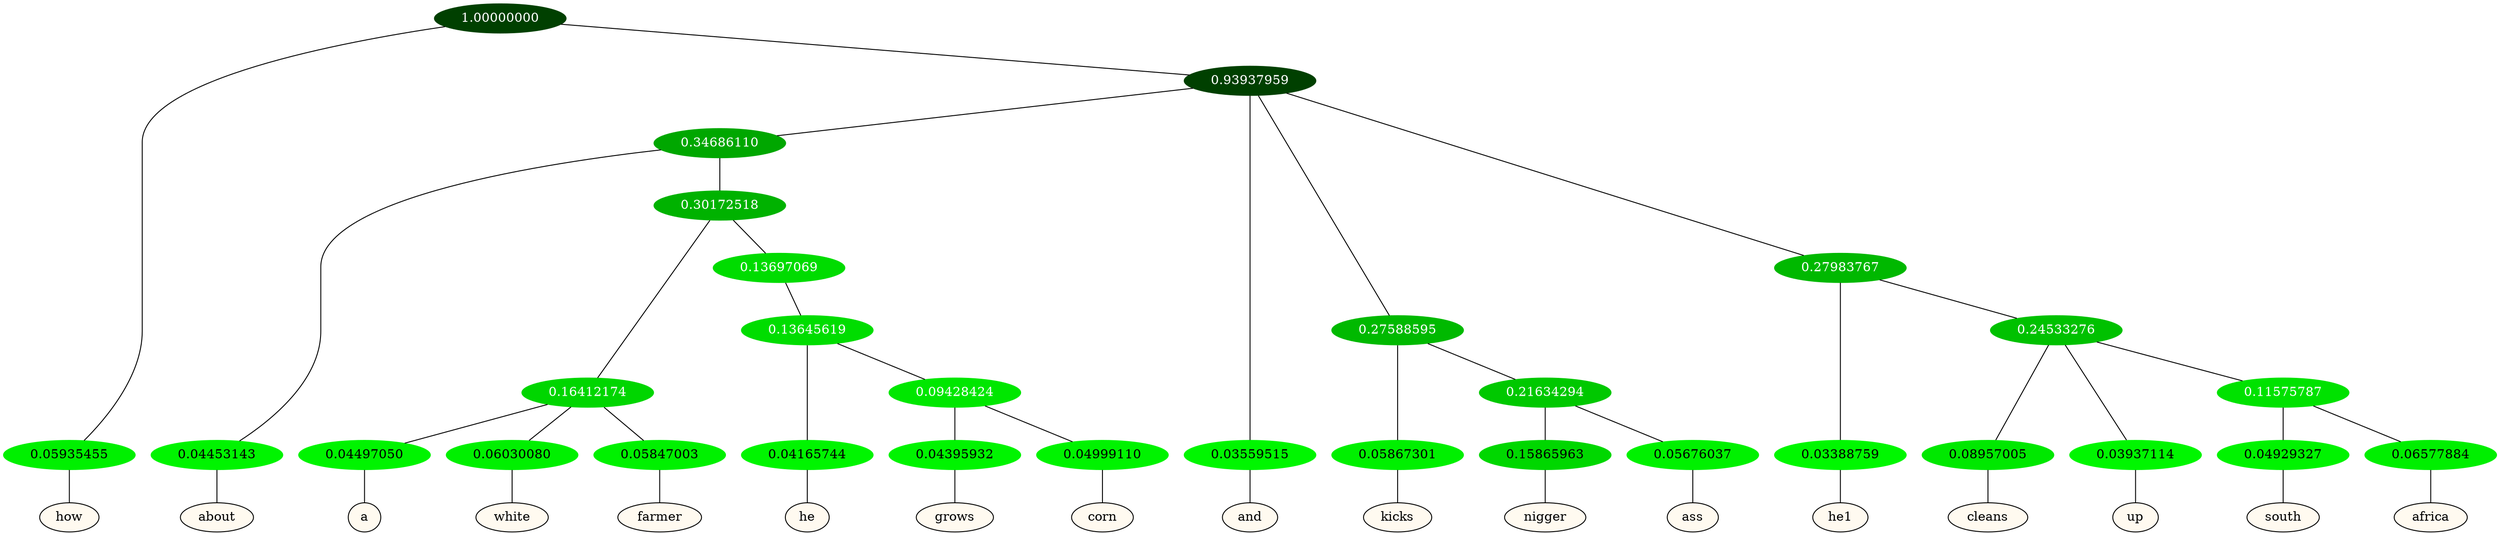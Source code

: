 graph {
	node [format=png height=0.15 nodesep=0.001 ordering=out overlap=prism overlap_scaling=0.01 ranksep=0.001 ratio=0.2 style=filled width=0.15]
	{
		rank=same
		a_w_1 [label=how color=black fillcolor=floralwhite style="filled,solid"]
		a_w_7 [label=about color=black fillcolor=floralwhite style="filled,solid"]
		a_w_20 [label=a color=black fillcolor=floralwhite style="filled,solid"]
		a_w_21 [label=white color=black fillcolor=floralwhite style="filled,solid"]
		a_w_22 [label=farmer color=black fillcolor=floralwhite style="filled,solid"]
		a_w_26 [label=he color=black fillcolor=floralwhite style="filled,solid"]
		a_w_28 [label=grows color=black fillcolor=floralwhite style="filled,solid"]
		a_w_29 [label=corn color=black fillcolor=floralwhite style="filled,solid"]
		a_w_4 [label=and color=black fillcolor=floralwhite style="filled,solid"]
		a_w_9 [label=kicks color=black fillcolor=floralwhite style="filled,solid"]
		a_w_15 [label=nigger color=black fillcolor=floralwhite style="filled,solid"]
		a_w_16 [label=ass color=black fillcolor=floralwhite style="filled,solid"]
		a_w_11 [label=he1 color=black fillcolor=floralwhite style="filled,solid"]
		a_w_17 [label=cleans color=black fillcolor=floralwhite style="filled,solid"]
		a_w_18 [label=up color=black fillcolor=floralwhite style="filled,solid"]
		a_w_24 [label=south color=black fillcolor=floralwhite style="filled,solid"]
		a_w_25 [label=africa color=black fillcolor=floralwhite style="filled,solid"]
	}
	a_n_1 -- a_w_1
	a_n_7 -- a_w_7
	a_n_20 -- a_w_20
	a_n_21 -- a_w_21
	a_n_22 -- a_w_22
	a_n_26 -- a_w_26
	a_n_28 -- a_w_28
	a_n_29 -- a_w_29
	a_n_4 -- a_w_4
	a_n_9 -- a_w_9
	a_n_15 -- a_w_15
	a_n_16 -- a_w_16
	a_n_11 -- a_w_11
	a_n_17 -- a_w_17
	a_n_18 -- a_w_18
	a_n_24 -- a_w_24
	a_n_25 -- a_w_25
	{
		rank=same
		a_n_1 [label=0.05935455 color="0.334 1.000 0.941" fontcolor=black]
		a_n_7 [label=0.04453143 color="0.334 1.000 0.955" fontcolor=black]
		a_n_20 [label=0.04497050 color="0.334 1.000 0.955" fontcolor=black]
		a_n_21 [label=0.06030080 color="0.334 1.000 0.940" fontcolor=black]
		a_n_22 [label=0.05847003 color="0.334 1.000 0.942" fontcolor=black]
		a_n_26 [label=0.04165744 color="0.334 1.000 0.958" fontcolor=black]
		a_n_28 [label=0.04395932 color="0.334 1.000 0.956" fontcolor=black]
		a_n_29 [label=0.04999110 color="0.334 1.000 0.950" fontcolor=black]
		a_n_4 [label=0.03559515 color="0.334 1.000 0.964" fontcolor=black]
		a_n_9 [label=0.05867301 color="0.334 1.000 0.941" fontcolor=black]
		a_n_15 [label=0.15865963 color="0.334 1.000 0.841" fontcolor=black]
		a_n_16 [label=0.05676037 color="0.334 1.000 0.943" fontcolor=black]
		a_n_11 [label=0.03388759 color="0.334 1.000 0.966" fontcolor=black]
		a_n_17 [label=0.08957005 color="0.334 1.000 0.910" fontcolor=black]
		a_n_18 [label=0.03937114 color="0.334 1.000 0.961" fontcolor=black]
		a_n_24 [label=0.04929327 color="0.334 1.000 0.951" fontcolor=black]
		a_n_25 [label=0.06577884 color="0.334 1.000 0.934" fontcolor=black]
	}
	a_n_0 [label=1.00000000 color="0.334 1.000 0.250" fontcolor=grey99]
	a_n_0 -- a_n_1
	a_n_2 [label=0.93937959 color="0.334 1.000 0.250" fontcolor=grey99]
	a_n_0 -- a_n_2
	a_n_3 [label=0.34686110 color="0.334 1.000 0.653" fontcolor=grey99]
	a_n_2 -- a_n_3
	a_n_2 -- a_n_4
	a_n_5 [label=0.27588595 color="0.334 1.000 0.724" fontcolor=grey99]
	a_n_2 -- a_n_5
	a_n_6 [label=0.27983767 color="0.334 1.000 0.720" fontcolor=grey99]
	a_n_2 -- a_n_6
	a_n_3 -- a_n_7
	a_n_8 [label=0.30172518 color="0.334 1.000 0.698" fontcolor=grey99]
	a_n_3 -- a_n_8
	a_n_5 -- a_n_9
	a_n_10 [label=0.21634294 color="0.334 1.000 0.784" fontcolor=grey99]
	a_n_5 -- a_n_10
	a_n_6 -- a_n_11
	a_n_12 [label=0.24533276 color="0.334 1.000 0.755" fontcolor=grey99]
	a_n_6 -- a_n_12
	a_n_13 [label=0.16412174 color="0.334 1.000 0.836" fontcolor=grey99]
	a_n_8 -- a_n_13
	a_n_14 [label=0.13697069 color="0.334 1.000 0.863" fontcolor=grey99]
	a_n_8 -- a_n_14
	a_n_10 -- a_n_15
	a_n_10 -- a_n_16
	a_n_12 -- a_n_17
	a_n_12 -- a_n_18
	a_n_19 [label=0.11575787 color="0.334 1.000 0.884" fontcolor=grey99]
	a_n_12 -- a_n_19
	a_n_13 -- a_n_20
	a_n_13 -- a_n_21
	a_n_13 -- a_n_22
	a_n_23 [label=0.13645619 color="0.334 1.000 0.864" fontcolor=grey99]
	a_n_14 -- a_n_23
	a_n_19 -- a_n_24
	a_n_19 -- a_n_25
	a_n_23 -- a_n_26
	a_n_27 [label=0.09428424 color="0.334 1.000 0.906" fontcolor=grey99]
	a_n_23 -- a_n_27
	a_n_27 -- a_n_28
	a_n_27 -- a_n_29
}

